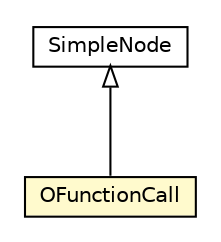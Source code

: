 #!/usr/local/bin/dot
#
# Class diagram 
# Generated by UMLGraph version R5_6-24-gf6e263 (http://www.umlgraph.org/)
#

digraph G {
	edge [fontname="Helvetica",fontsize=10,labelfontname="Helvetica",labelfontsize=10];
	node [fontname="Helvetica",fontsize=10,shape=plaintext];
	nodesep=0.25;
	ranksep=0.5;
	// com.orientechnologies.orient.core.sql.parser.OFunctionCall
	c1803282 [label=<<table title="com.orientechnologies.orient.core.sql.parser.OFunctionCall" border="0" cellborder="1" cellspacing="0" cellpadding="2" port="p" bgcolor="lemonChiffon" href="./OFunctionCall.html">
		<tr><td><table border="0" cellspacing="0" cellpadding="1">
<tr><td align="center" balign="center"> OFunctionCall </td></tr>
		</table></td></tr>
		</table>>, URL="./OFunctionCall.html", fontname="Helvetica", fontcolor="black", fontsize=10.0];
	// com.orientechnologies.orient.core.sql.parser.SimpleNode
	c1803287 [label=<<table title="com.orientechnologies.orient.core.sql.parser.SimpleNode" border="0" cellborder="1" cellspacing="0" cellpadding="2" port="p" href="./SimpleNode.html">
		<tr><td><table border="0" cellspacing="0" cellpadding="1">
<tr><td align="center" balign="center"> SimpleNode </td></tr>
		</table></td></tr>
		</table>>, URL="./SimpleNode.html", fontname="Helvetica", fontcolor="black", fontsize=10.0];
	//com.orientechnologies.orient.core.sql.parser.OFunctionCall extends com.orientechnologies.orient.core.sql.parser.SimpleNode
	c1803287:p -> c1803282:p [dir=back,arrowtail=empty];
}


